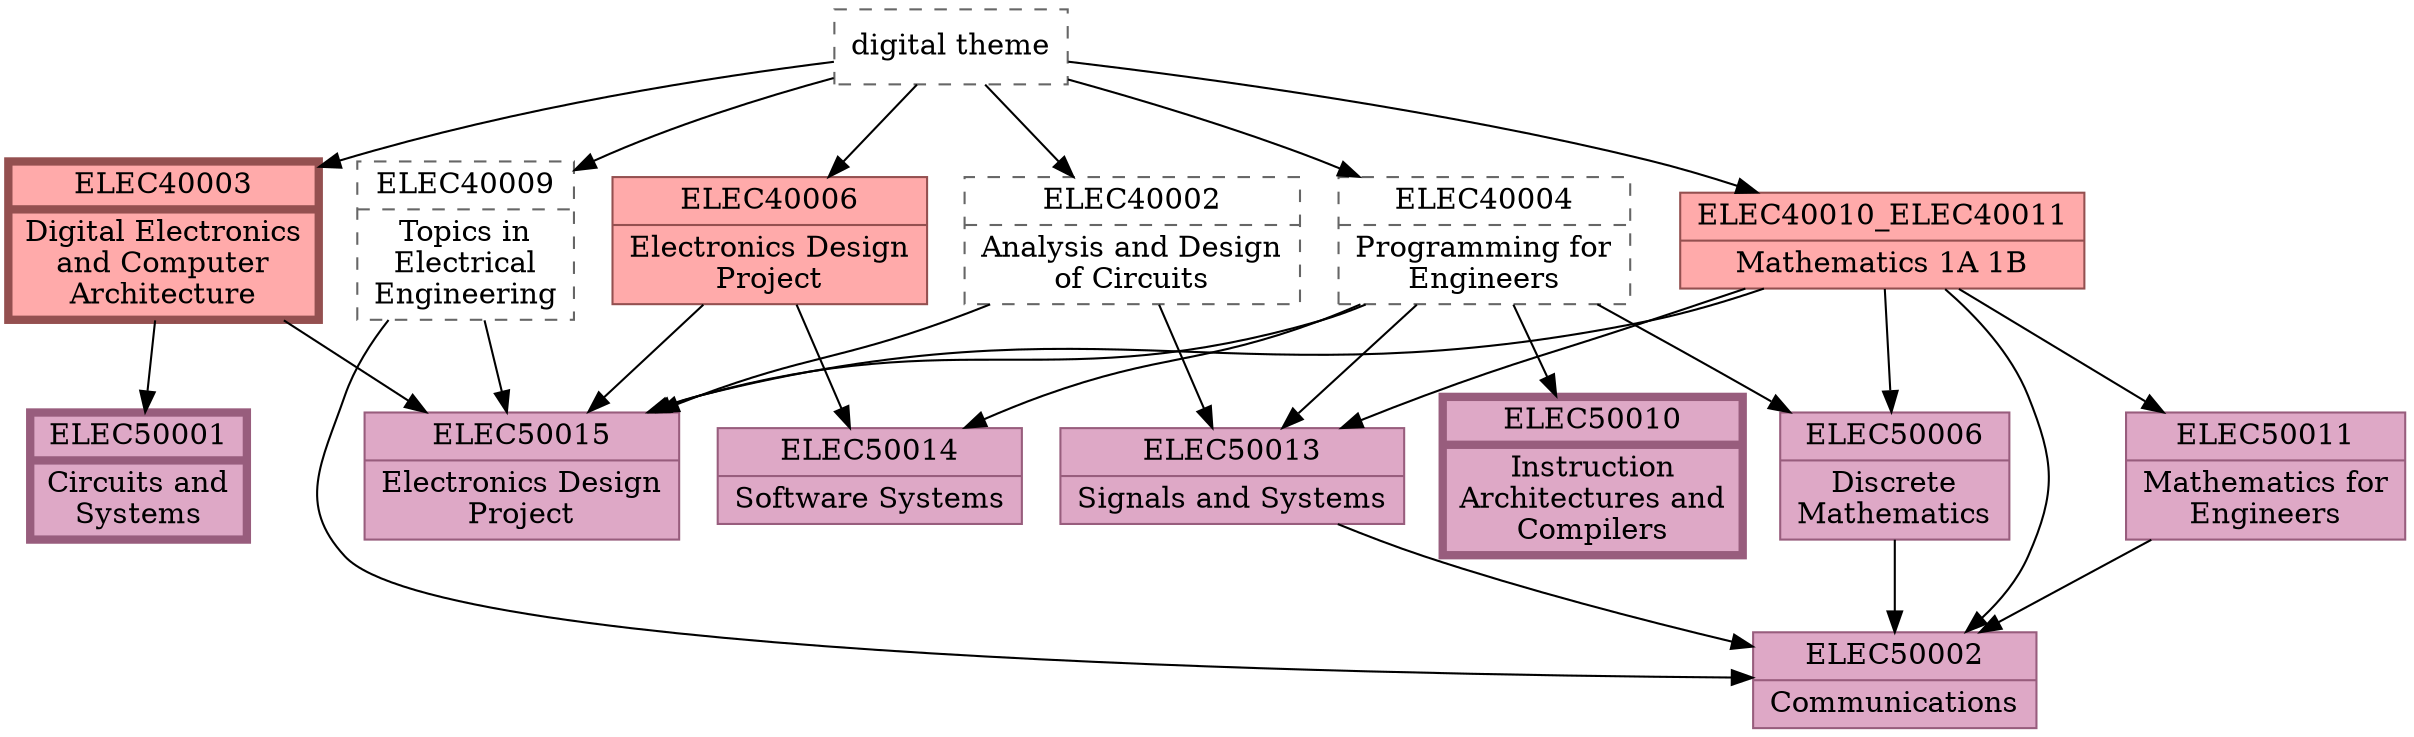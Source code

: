 // This is an auto-generated file. Don't edit this file; edit `modules.yml` instead.

digraph G {
  graph[root="root"];
  node[shape="record", style="filled"];

  node[color="#945050", fillcolor="#ffaaaa", penwidth=4, style="filled"];

  ELEC40003 [label="{ELEC40003 | Digital Electronics\nand Computer\nArchitecture}"];


  node[penwidth=1];

  ELEC40006 [label="{ELEC40006 | Electronics Design\nProject}"];

  ELEC40010_ELEC40011 [label="{ELEC40010_ELEC40011 | Mathematics 1A 1B}"];


  node[color="#666666", fillcolor="#dddddd", style="dashed"];

  ELEC40009 [label="{ELEC40009 | Topics in\nElectrical\nEngineering}"];

  ELEC40002 [label="{ELEC40002 | Analysis and Design\nof Circuits}"];

  ELEC40004 [label="{ELEC40004 | Programming for\nEngineers}"];

  node[color="#985d7d", fillcolor="#dea8c6", penwidth=4, style="filled"];

  ELEC50001 [label="{ELEC50001 | Circuits and\nSystems}"];
  ELEC40003 -> ELEC50001;

  ELEC50010 [label="{ELEC50010 | Instruction\nArchitectures and\nCompilers}"];
  ELEC40004 -> ELEC50010;


  node[penwidth=1];

  ELEC50002 [label="{ELEC50002 | Communications}"];
  ELEC40009 -> ELEC50002;
  ELEC40010_ELEC40011 -> ELEC50002;
  ELEC50006 -> ELEC50002;
  ELEC50011 -> ELEC50002;
  ELEC50013 -> ELEC50002;

  ELEC50015 [label="{ELEC50015 | Electronics Design\nProject}"];
  ELEC40002 -> ELEC50015;
  ELEC40003 -> ELEC50015;
  ELEC40004 -> ELEC50015;
  ELEC40006 -> ELEC50015;
  ELEC40009 -> ELEC50015;
  ELEC40010_ELEC40011 -> ELEC50015;

  ELEC50014 [label="{ELEC50014 | Software Systems}"];
  ELEC40004 -> ELEC50014;
  ELEC40006 -> ELEC50014;

  ELEC50006 [label="{ELEC50006 | Discrete\nMathematics}"];
  ELEC40004 -> ELEC50006;
  ELEC40010_ELEC40011 -> ELEC50006;

  ELEC50011 [label="{ELEC50011 | Mathematics for\nEngineers}"];
  ELEC40010_ELEC40011 -> ELEC50011;


  node[color="#666666", fillcolor="#dddddd", style="dashed"];

  ELEC50013 [label="{ELEC50013 | Signals and Systems}"];
  ELEC40002 -> ELEC50013;
  ELEC40004 -> ELEC50013;
  ELEC40010_ELEC40011 -> ELEC50013;

  node[color="#7e68a4", fillcolor="#bba5e3", penwidth=4, style="filled"];


  node[penwidth=1];


  node[color="#666666", fillcolor="#dddddd", style="dashed"];

  node[color="#4d5395", fillcolor="#9aa3ff", penwidth=4, style="filled"];


  node[penwidth=1];


  node[color="#666666", fillcolor="#dddddd", style="dashed"];

  root[label="digital theme", color="#666666", fillcolor="#dddddd"];
  root -> ELEC40003;
  root -> ELEC40009;
  root -> ELEC40006;
  root -> ELEC40002;
  root -> ELEC40004;
  root -> ELEC40010_ELEC40011;

}
